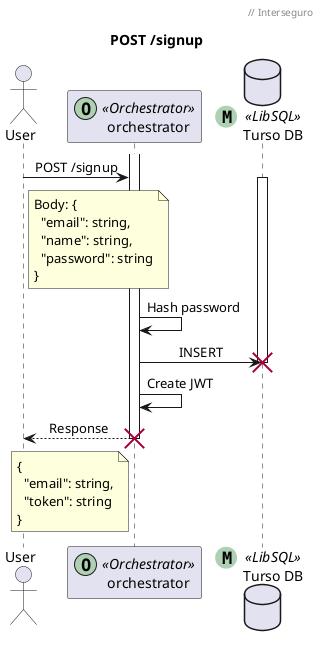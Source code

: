 @startuml
header // Interseguro
skinparam defaultFontName "monospace"
skinparam sequenceMessageAlign center

title POST /signup
actor "User" as User
participant "orchestrator" as Orchestrator<< (O,#ADD1B2) Orchestrator >>
database "Turso DB" as TursoDB<< (M,#ADD1B2) LibSQL >>

activate Orchestrator

User -> Orchestrator: POST /signup
note right of User: Body: {\n  "email": string,\n  "name": string,\n  "password": string\n}

activate TursoDB

Orchestrator -> Orchestrator: Hash password
Orchestrator -> TursoDB: INSERT

destroy TursoDB

Orchestrator -> Orchestrator: Create JWT
Orchestrator --> User: Response
note left of Orchestrator: {\n  "email": string,\n  "token": string\n}

destroy Orchestrator

@enduml